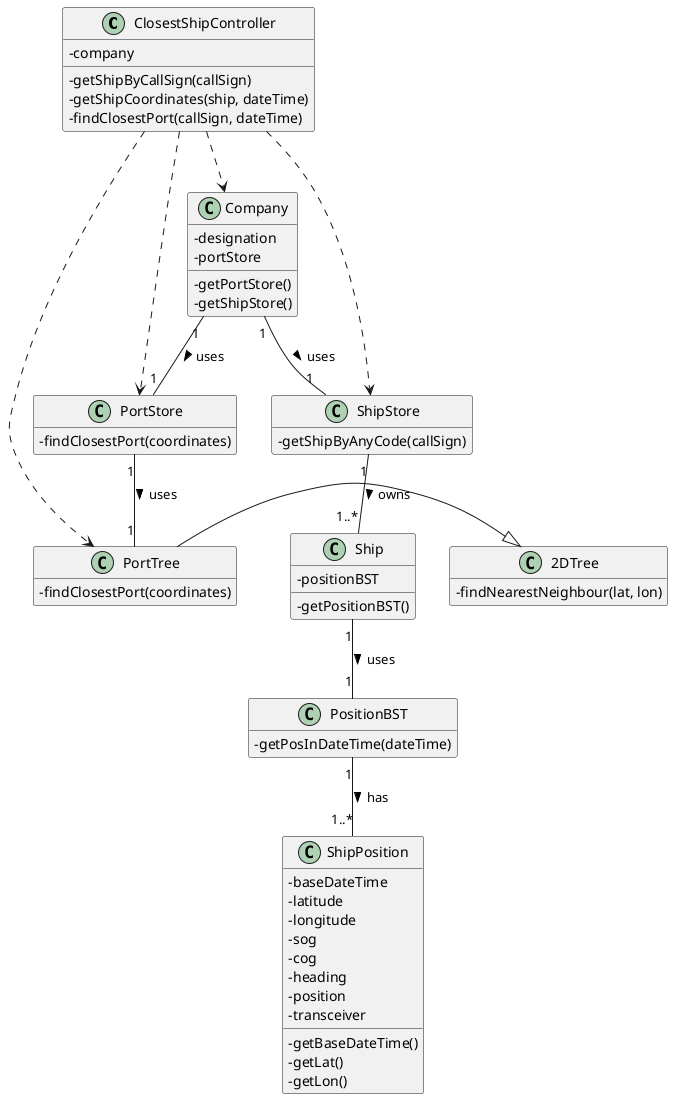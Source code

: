 @startuml

hide empty methods
hide empty attributes
'left to right direction
skinparam classAttributeIconSize 0

class ClosestShipController {
-company
-getShipByCallSign(callSign)
-getShipCoordinates(ship, dateTime)
-findClosestPort(callSign, dateTime)
}

class Ship {
-positionBST
-getPositionBST()
}

class ShipStore {
-getShipByAnyCode(callSign)
}

class PositionBST {
-getPosInDateTime(dateTime)
}

class ShipPosition {
    -baseDateTime
    -latitude
    -longitude
    -sog
    -cog
    -heading
    -position
    -transceiver
    -getBaseDateTime()
    -getLat()
    -getLon()
}

class Company {
- designation
- portStore
- getPortStore()
-getShipStore()
}

class PortStore {
- findClosestPort(coordinates)
}

class PortTree {
- findClosestPort(coordinates)
}

class 2DTree{
-findNearestNeighbour(lat, lon)
}

Company "1" -- "1" PortStore : uses >
Company "1" -- "1" ShipStore : uses >
ShipStore "1" -- "1..*" Ship : owns >
Ship "1" -- "1" PositionBST : uses >
PortStore "1" -- "1" PortTree : uses >
ClosestShipController ..> Company
ClosestShipController ..> PortTree
ClosestShipController ..> PortStore
ClosestShipController ..> ShipStore
PositionBST "1" -- "1..*" ShipPosition : has >

PortTree -|> 2DTree



@enduml